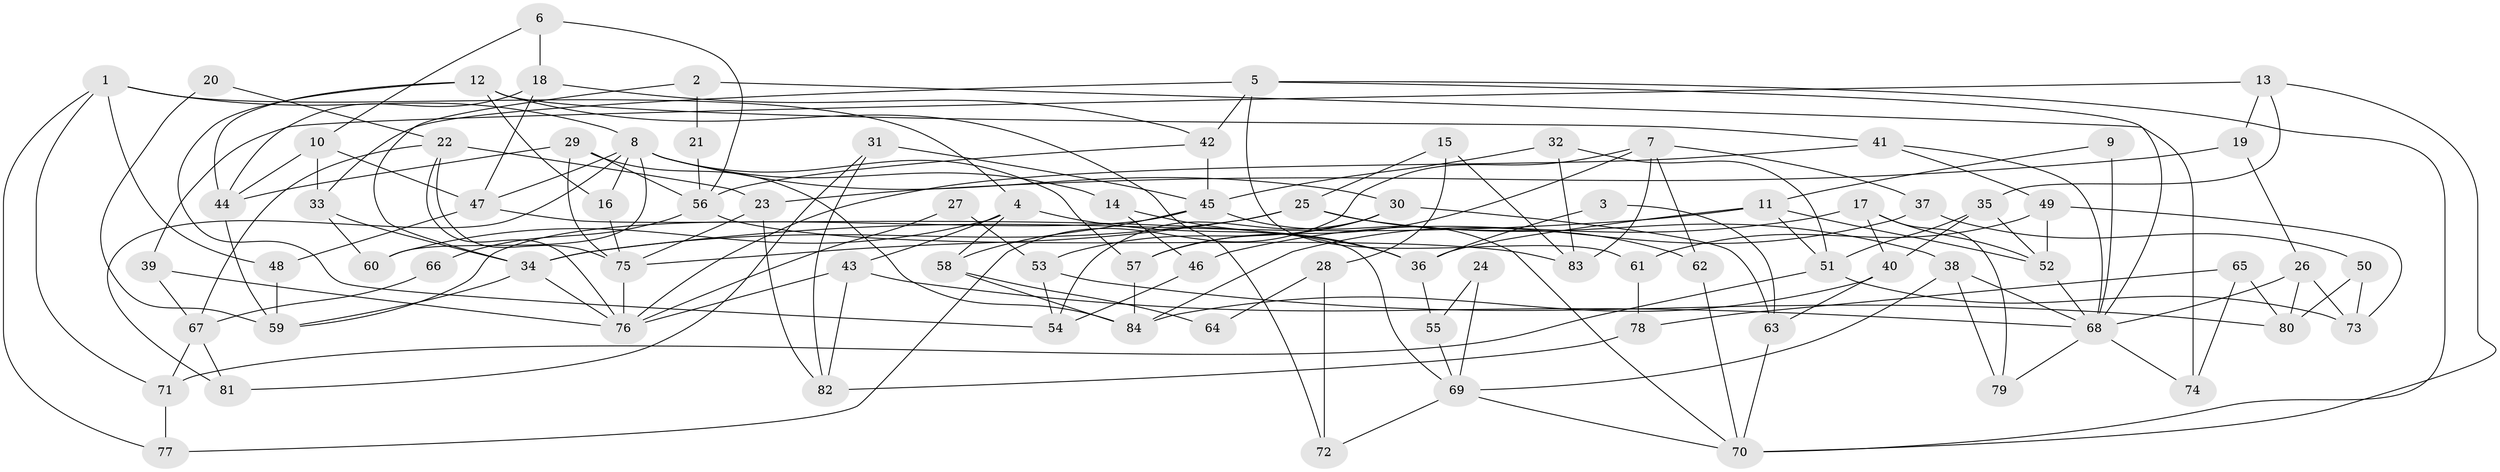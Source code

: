 // Generated by graph-tools (version 1.1) at 2025/14/03/09/25 04:14:59]
// undirected, 84 vertices, 168 edges
graph export_dot {
graph [start="1"]
  node [color=gray90,style=filled];
  1;
  2;
  3;
  4;
  5;
  6;
  7;
  8;
  9;
  10;
  11;
  12;
  13;
  14;
  15;
  16;
  17;
  18;
  19;
  20;
  21;
  22;
  23;
  24;
  25;
  26;
  27;
  28;
  29;
  30;
  31;
  32;
  33;
  34;
  35;
  36;
  37;
  38;
  39;
  40;
  41;
  42;
  43;
  44;
  45;
  46;
  47;
  48;
  49;
  50;
  51;
  52;
  53;
  54;
  55;
  56;
  57;
  58;
  59;
  60;
  61;
  62;
  63;
  64;
  65;
  66;
  67;
  68;
  69;
  70;
  71;
  72;
  73;
  74;
  75;
  76;
  77;
  78;
  79;
  80;
  81;
  82;
  83;
  84;
  1 -- 4;
  1 -- 8;
  1 -- 48;
  1 -- 71;
  1 -- 77;
  2 -- 34;
  2 -- 74;
  2 -- 21;
  3 -- 63;
  3 -- 36;
  4 -- 60;
  4 -- 43;
  4 -- 36;
  4 -- 58;
  5 -- 33;
  5 -- 70;
  5 -- 42;
  5 -- 61;
  5 -- 68;
  6 -- 18;
  6 -- 10;
  6 -- 56;
  7 -- 57;
  7 -- 62;
  7 -- 37;
  7 -- 77;
  7 -- 83;
  8 -- 47;
  8 -- 57;
  8 -- 14;
  8 -- 16;
  8 -- 30;
  8 -- 60;
  8 -- 81;
  9 -- 11;
  9 -- 68;
  10 -- 47;
  10 -- 44;
  10 -- 33;
  11 -- 36;
  11 -- 51;
  11 -- 34;
  11 -- 52;
  12 -- 44;
  12 -- 41;
  12 -- 16;
  12 -- 54;
  12 -- 72;
  13 -- 35;
  13 -- 70;
  13 -- 19;
  13 -- 39;
  14 -- 46;
  14 -- 36;
  15 -- 25;
  15 -- 83;
  15 -- 28;
  16 -- 75;
  17 -- 79;
  17 -- 52;
  17 -- 40;
  17 -- 46;
  18 -- 44;
  18 -- 42;
  18 -- 47;
  19 -- 23;
  19 -- 26;
  20 -- 22;
  20 -- 59;
  21 -- 56;
  22 -- 67;
  22 -- 76;
  22 -- 23;
  22 -- 75;
  23 -- 75;
  23 -- 82;
  24 -- 55;
  24 -- 69;
  25 -- 75;
  25 -- 34;
  25 -- 38;
  25 -- 62;
  26 -- 68;
  26 -- 73;
  26 -- 80;
  27 -- 76;
  27 -- 53;
  28 -- 72;
  28 -- 64;
  29 -- 56;
  29 -- 75;
  29 -- 44;
  29 -- 84;
  30 -- 53;
  30 -- 54;
  30 -- 57;
  30 -- 63;
  31 -- 81;
  31 -- 45;
  31 -- 82;
  32 -- 83;
  32 -- 51;
  32 -- 45;
  33 -- 34;
  33 -- 60;
  34 -- 76;
  34 -- 59;
  35 -- 52;
  35 -- 40;
  35 -- 51;
  36 -- 55;
  37 -- 84;
  37 -- 50;
  38 -- 68;
  38 -- 69;
  38 -- 79;
  39 -- 76;
  39 -- 67;
  40 -- 84;
  40 -- 63;
  41 -- 76;
  41 -- 68;
  41 -- 49;
  42 -- 45;
  42 -- 56;
  43 -- 82;
  43 -- 68;
  43 -- 76;
  44 -- 59;
  45 -- 59;
  45 -- 58;
  45 -- 70;
  46 -- 54;
  47 -- 69;
  47 -- 48;
  48 -- 59;
  49 -- 73;
  49 -- 52;
  49 -- 61;
  50 -- 73;
  50 -- 80;
  51 -- 71;
  51 -- 73;
  52 -- 68;
  53 -- 54;
  53 -- 80;
  55 -- 69;
  56 -- 66;
  56 -- 83;
  57 -- 84;
  58 -- 64;
  58 -- 84;
  61 -- 78;
  62 -- 70;
  63 -- 70;
  65 -- 80;
  65 -- 78;
  65 -- 74;
  66 -- 67;
  67 -- 71;
  67 -- 81;
  68 -- 74;
  68 -- 79;
  69 -- 70;
  69 -- 72;
  71 -- 77;
  75 -- 76;
  78 -- 82;
}
